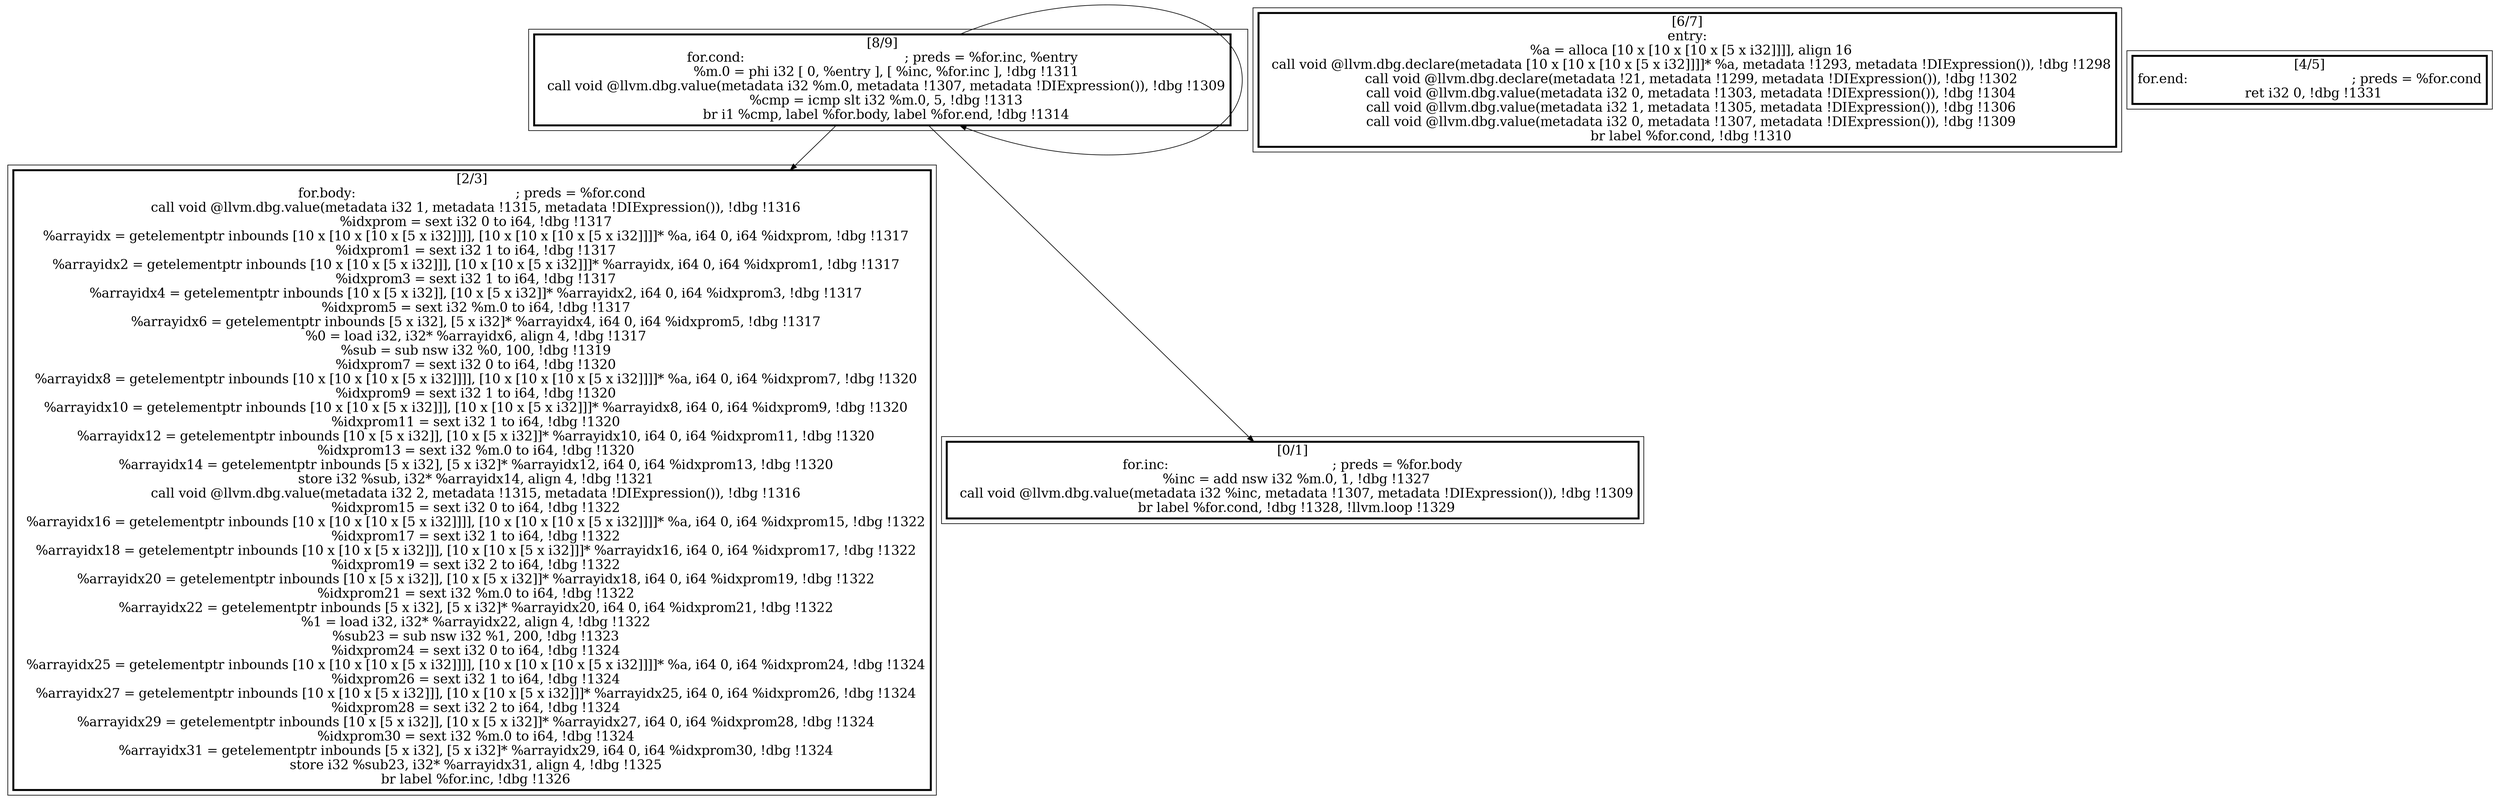 
digraph G {



node27->node26 [ ]
node27->node25 [ ]
node27->node27 [ ]


subgraph cluster4 {


node29 [penwidth=3.0,fontsize=20,shape=rectangle,label="[6/7]
entry:
  %a = alloca [10 x [10 x [10 x [5 x i32]]]], align 16
  call void @llvm.dbg.declare(metadata [10 x [10 x [10 x [5 x i32]]]]* %a, metadata !1293, metadata !DIExpression()), !dbg !1298
  call void @llvm.dbg.declare(metadata !21, metadata !1299, metadata !DIExpression()), !dbg !1302
  call void @llvm.dbg.value(metadata i32 0, metadata !1303, metadata !DIExpression()), !dbg !1304
  call void @llvm.dbg.value(metadata i32 1, metadata !1305, metadata !DIExpression()), !dbg !1306
  call void @llvm.dbg.value(metadata i32 0, metadata !1307, metadata !DIExpression()), !dbg !1309
  br label %for.cond, !dbg !1310
" ]



}

subgraph cluster3 {


node28 [penwidth=3.0,fontsize=20,shape=rectangle,label="[4/5]
for.end:                                          ; preds = %for.cond
  ret i32 0, !dbg !1331
" ]



}

subgraph cluster2 {


node27 [penwidth=3.0,fontsize=20,shape=rectangle,label="[8/9]
for.cond:                                         ; preds = %for.inc, %entry
  %m.0 = phi i32 [ 0, %entry ], [ %inc, %for.inc ], !dbg !1311
  call void @llvm.dbg.value(metadata i32 %m.0, metadata !1307, metadata !DIExpression()), !dbg !1309
  %cmp = icmp slt i32 %m.0, 5, !dbg !1313
  br i1 %cmp, label %for.body, label %for.end, !dbg !1314
" ]



}

subgraph cluster0 {


node25 [penwidth=3.0,fontsize=20,shape=rectangle,label="[0/1]
for.inc:                                          ; preds = %for.body
  %inc = add nsw i32 %m.0, 1, !dbg !1327
  call void @llvm.dbg.value(metadata i32 %inc, metadata !1307, metadata !DIExpression()), !dbg !1309
  br label %for.cond, !dbg !1328, !llvm.loop !1329
" ]



}

subgraph cluster1 {


node26 [penwidth=3.0,fontsize=20,shape=rectangle,label="[2/3]
for.body:                                         ; preds = %for.cond
  call void @llvm.dbg.value(metadata i32 1, metadata !1315, metadata !DIExpression()), !dbg !1316
  %idxprom = sext i32 0 to i64, !dbg !1317
  %arrayidx = getelementptr inbounds [10 x [10 x [10 x [5 x i32]]]], [10 x [10 x [10 x [5 x i32]]]]* %a, i64 0, i64 %idxprom, !dbg !1317
  %idxprom1 = sext i32 1 to i64, !dbg !1317
  %arrayidx2 = getelementptr inbounds [10 x [10 x [5 x i32]]], [10 x [10 x [5 x i32]]]* %arrayidx, i64 0, i64 %idxprom1, !dbg !1317
  %idxprom3 = sext i32 1 to i64, !dbg !1317
  %arrayidx4 = getelementptr inbounds [10 x [5 x i32]], [10 x [5 x i32]]* %arrayidx2, i64 0, i64 %idxprom3, !dbg !1317
  %idxprom5 = sext i32 %m.0 to i64, !dbg !1317
  %arrayidx6 = getelementptr inbounds [5 x i32], [5 x i32]* %arrayidx4, i64 0, i64 %idxprom5, !dbg !1317
  %0 = load i32, i32* %arrayidx6, align 4, !dbg !1317
  %sub = sub nsw i32 %0, 100, !dbg !1319
  %idxprom7 = sext i32 0 to i64, !dbg !1320
  %arrayidx8 = getelementptr inbounds [10 x [10 x [10 x [5 x i32]]]], [10 x [10 x [10 x [5 x i32]]]]* %a, i64 0, i64 %idxprom7, !dbg !1320
  %idxprom9 = sext i32 1 to i64, !dbg !1320
  %arrayidx10 = getelementptr inbounds [10 x [10 x [5 x i32]]], [10 x [10 x [5 x i32]]]* %arrayidx8, i64 0, i64 %idxprom9, !dbg !1320
  %idxprom11 = sext i32 1 to i64, !dbg !1320
  %arrayidx12 = getelementptr inbounds [10 x [5 x i32]], [10 x [5 x i32]]* %arrayidx10, i64 0, i64 %idxprom11, !dbg !1320
  %idxprom13 = sext i32 %m.0 to i64, !dbg !1320
  %arrayidx14 = getelementptr inbounds [5 x i32], [5 x i32]* %arrayidx12, i64 0, i64 %idxprom13, !dbg !1320
  store i32 %sub, i32* %arrayidx14, align 4, !dbg !1321
  call void @llvm.dbg.value(metadata i32 2, metadata !1315, metadata !DIExpression()), !dbg !1316
  %idxprom15 = sext i32 0 to i64, !dbg !1322
  %arrayidx16 = getelementptr inbounds [10 x [10 x [10 x [5 x i32]]]], [10 x [10 x [10 x [5 x i32]]]]* %a, i64 0, i64 %idxprom15, !dbg !1322
  %idxprom17 = sext i32 1 to i64, !dbg !1322
  %arrayidx18 = getelementptr inbounds [10 x [10 x [5 x i32]]], [10 x [10 x [5 x i32]]]* %arrayidx16, i64 0, i64 %idxprom17, !dbg !1322
  %idxprom19 = sext i32 2 to i64, !dbg !1322
  %arrayidx20 = getelementptr inbounds [10 x [5 x i32]], [10 x [5 x i32]]* %arrayidx18, i64 0, i64 %idxprom19, !dbg !1322
  %idxprom21 = sext i32 %m.0 to i64, !dbg !1322
  %arrayidx22 = getelementptr inbounds [5 x i32], [5 x i32]* %arrayidx20, i64 0, i64 %idxprom21, !dbg !1322
  %1 = load i32, i32* %arrayidx22, align 4, !dbg !1322
  %sub23 = sub nsw i32 %1, 200, !dbg !1323
  %idxprom24 = sext i32 0 to i64, !dbg !1324
  %arrayidx25 = getelementptr inbounds [10 x [10 x [10 x [5 x i32]]]], [10 x [10 x [10 x [5 x i32]]]]* %a, i64 0, i64 %idxprom24, !dbg !1324
  %idxprom26 = sext i32 1 to i64, !dbg !1324
  %arrayidx27 = getelementptr inbounds [10 x [10 x [5 x i32]]], [10 x [10 x [5 x i32]]]* %arrayidx25, i64 0, i64 %idxprom26, !dbg !1324
  %idxprom28 = sext i32 2 to i64, !dbg !1324
  %arrayidx29 = getelementptr inbounds [10 x [5 x i32]], [10 x [5 x i32]]* %arrayidx27, i64 0, i64 %idxprom28, !dbg !1324
  %idxprom30 = sext i32 %m.0 to i64, !dbg !1324
  %arrayidx31 = getelementptr inbounds [5 x i32], [5 x i32]* %arrayidx29, i64 0, i64 %idxprom30, !dbg !1324
  store i32 %sub23, i32* %arrayidx31, align 4, !dbg !1325
  br label %for.inc, !dbg !1326
" ]



}

}
